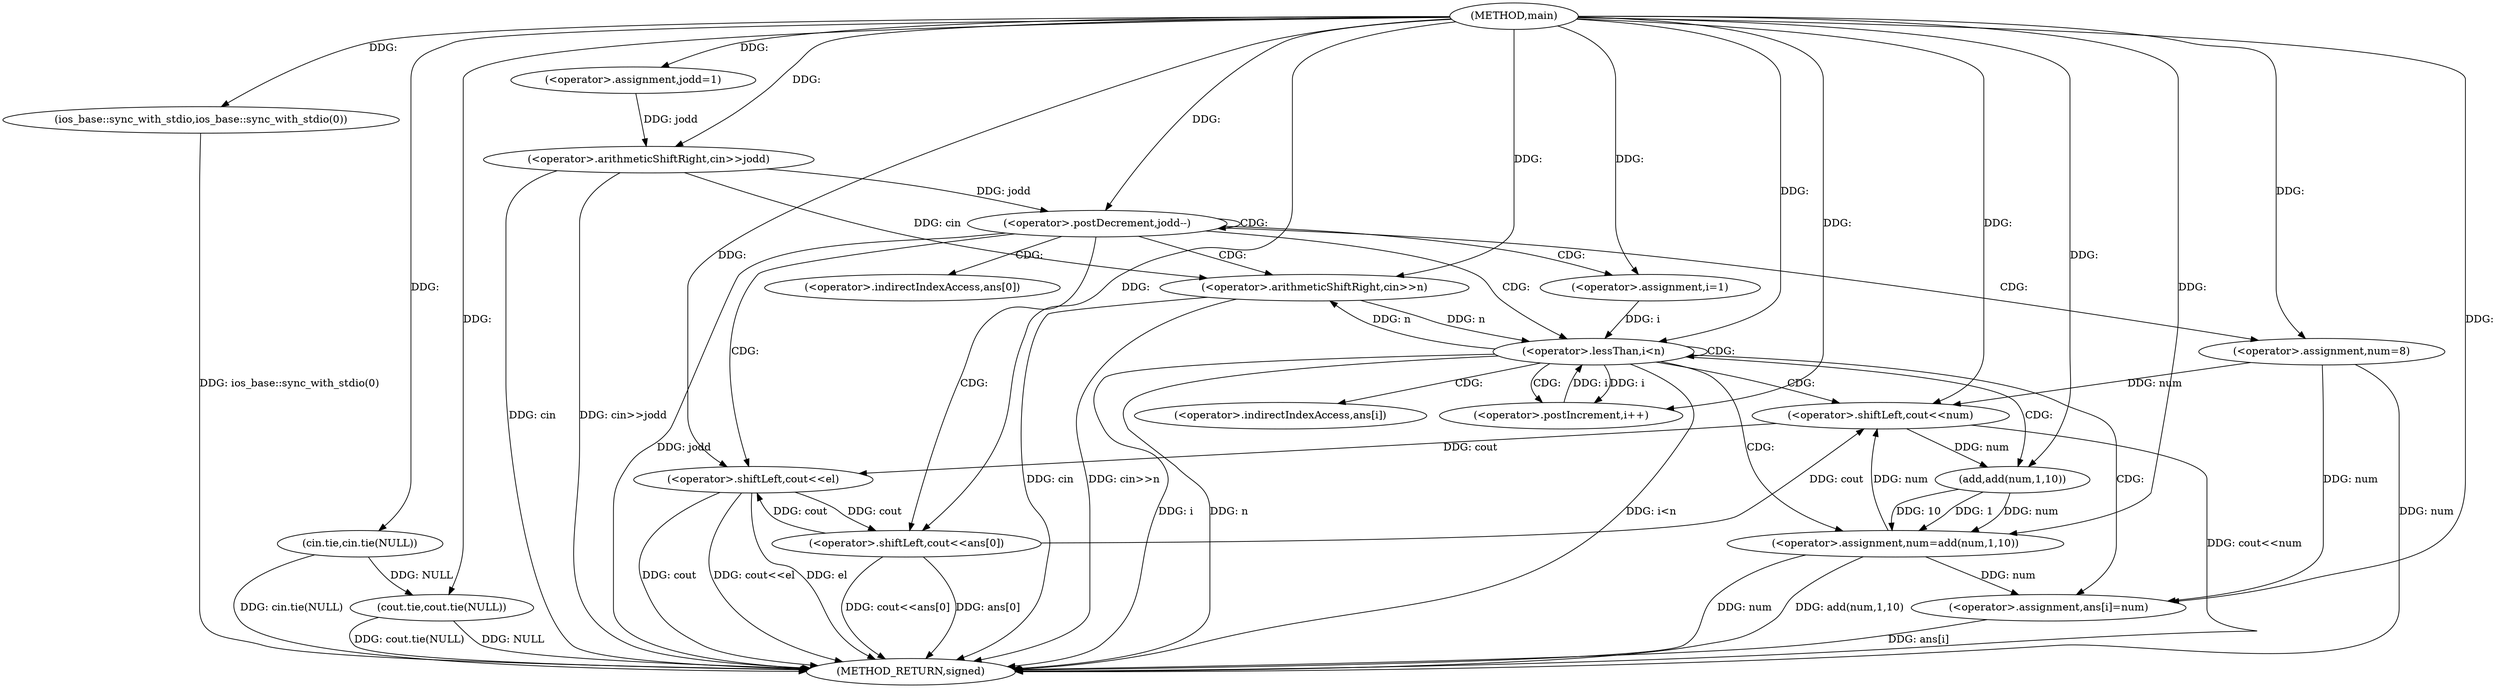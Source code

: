 digraph "main" {  
"1000361" [label = "(METHOD,main)" ]
"1000424" [label = "(METHOD_RETURN,signed)" ]
"1000363" [label = "(ios_base::sync_with_stdio,ios_base::sync_with_stdio(0))" ]
"1000365" [label = "(cin.tie,cin.tie(NULL))" ]
"1000367" [label = "(cout.tie,cout.tie(NULL))" ]
"1000373" [label = "(<operator>.assignment,jodd=1)" ]
"1000376" [label = "(<operator>.arithmeticShiftRight,cin>>jodd)" ]
"1000380" [label = "(<operator>.postDecrement,jodd--)" ]
"1000384" [label = "(<operator>.arithmeticShiftRight,cin>>n)" ]
"1000389" [label = "(<operator>.assignment,num=8)" ]
"1000392" [label = "(<operator>.shiftLeft,cout<<ans[0])" ]
"1000421" [label = "(<operator>.shiftLeft,cout<<el)" ]
"1000398" [label = "(<operator>.assignment,i=1)" ]
"1000401" [label = "(<operator>.lessThan,i<n)" ]
"1000404" [label = "(<operator>.postIncrement,i++)" ]
"1000407" [label = "(<operator>.assignment,ans[i]=num)" ]
"1000412" [label = "(<operator>.shiftLeft,cout<<num)" ]
"1000415" [label = "(<operator>.assignment,num=add(num,1,10))" ]
"1000417" [label = "(add,add(num,1,10))" ]
"1000394" [label = "(<operator>.indirectIndexAccess,ans[0])" ]
"1000408" [label = "(<operator>.indirectIndexAccess,ans[i])" ]
  "1000363" -> "1000424"  [ label = "DDG: ios_base::sync_with_stdio(0)"] 
  "1000365" -> "1000424"  [ label = "DDG: cin.tie(NULL)"] 
  "1000367" -> "1000424"  [ label = "DDG: NULL"] 
  "1000367" -> "1000424"  [ label = "DDG: cout.tie(NULL)"] 
  "1000376" -> "1000424"  [ label = "DDG: cin"] 
  "1000376" -> "1000424"  [ label = "DDG: cin>>jodd"] 
  "1000380" -> "1000424"  [ label = "DDG: jodd"] 
  "1000384" -> "1000424"  [ label = "DDG: cin"] 
  "1000384" -> "1000424"  [ label = "DDG: cin>>n"] 
  "1000389" -> "1000424"  [ label = "DDG: num"] 
  "1000392" -> "1000424"  [ label = "DDG: ans[0]"] 
  "1000392" -> "1000424"  [ label = "DDG: cout<<ans[0]"] 
  "1000401" -> "1000424"  [ label = "DDG: i"] 
  "1000401" -> "1000424"  [ label = "DDG: n"] 
  "1000401" -> "1000424"  [ label = "DDG: i<n"] 
  "1000421" -> "1000424"  [ label = "DDG: cout"] 
  "1000421" -> "1000424"  [ label = "DDG: cout<<el"] 
  "1000407" -> "1000424"  [ label = "DDG: ans[i]"] 
  "1000412" -> "1000424"  [ label = "DDG: cout<<num"] 
  "1000415" -> "1000424"  [ label = "DDG: num"] 
  "1000415" -> "1000424"  [ label = "DDG: add(num,1,10)"] 
  "1000421" -> "1000424"  [ label = "DDG: el"] 
  "1000361" -> "1000373"  [ label = "DDG: "] 
  "1000361" -> "1000363"  [ label = "DDG: "] 
  "1000361" -> "1000365"  [ label = "DDG: "] 
  "1000365" -> "1000367"  [ label = "DDG: NULL"] 
  "1000361" -> "1000367"  [ label = "DDG: "] 
  "1000361" -> "1000376"  [ label = "DDG: "] 
  "1000373" -> "1000376"  [ label = "DDG: jodd"] 
  "1000376" -> "1000380"  [ label = "DDG: jodd"] 
  "1000361" -> "1000380"  [ label = "DDG: "] 
  "1000361" -> "1000389"  [ label = "DDG: "] 
  "1000376" -> "1000384"  [ label = "DDG: cin"] 
  "1000361" -> "1000384"  [ label = "DDG: "] 
  "1000401" -> "1000384"  [ label = "DDG: n"] 
  "1000421" -> "1000392"  [ label = "DDG: cout"] 
  "1000361" -> "1000392"  [ label = "DDG: "] 
  "1000361" -> "1000398"  [ label = "DDG: "] 
  "1000392" -> "1000421"  [ label = "DDG: cout"] 
  "1000412" -> "1000421"  [ label = "DDG: cout"] 
  "1000361" -> "1000421"  [ label = "DDG: "] 
  "1000398" -> "1000401"  [ label = "DDG: i"] 
  "1000404" -> "1000401"  [ label = "DDG: i"] 
  "1000361" -> "1000401"  [ label = "DDG: "] 
  "1000384" -> "1000401"  [ label = "DDG: n"] 
  "1000401" -> "1000404"  [ label = "DDG: i"] 
  "1000361" -> "1000404"  [ label = "DDG: "] 
  "1000389" -> "1000407"  [ label = "DDG: num"] 
  "1000415" -> "1000407"  [ label = "DDG: num"] 
  "1000361" -> "1000407"  [ label = "DDG: "] 
  "1000417" -> "1000415"  [ label = "DDG: num"] 
  "1000417" -> "1000415"  [ label = "DDG: 10"] 
  "1000417" -> "1000415"  [ label = "DDG: 1"] 
  "1000392" -> "1000412"  [ label = "DDG: cout"] 
  "1000361" -> "1000412"  [ label = "DDG: "] 
  "1000389" -> "1000412"  [ label = "DDG: num"] 
  "1000415" -> "1000412"  [ label = "DDG: num"] 
  "1000361" -> "1000415"  [ label = "DDG: "] 
  "1000412" -> "1000417"  [ label = "DDG: num"] 
  "1000361" -> "1000417"  [ label = "DDG: "] 
  "1000380" -> "1000380"  [ label = "CDG: "] 
  "1000380" -> "1000398"  [ label = "CDG: "] 
  "1000380" -> "1000389"  [ label = "CDG: "] 
  "1000380" -> "1000394"  [ label = "CDG: "] 
  "1000380" -> "1000421"  [ label = "CDG: "] 
  "1000380" -> "1000392"  [ label = "CDG: "] 
  "1000380" -> "1000401"  [ label = "CDG: "] 
  "1000380" -> "1000384"  [ label = "CDG: "] 
  "1000401" -> "1000404"  [ label = "CDG: "] 
  "1000401" -> "1000407"  [ label = "CDG: "] 
  "1000401" -> "1000412"  [ label = "CDG: "] 
  "1000401" -> "1000408"  [ label = "CDG: "] 
  "1000401" -> "1000417"  [ label = "CDG: "] 
  "1000401" -> "1000415"  [ label = "CDG: "] 
  "1000401" -> "1000401"  [ label = "CDG: "] 
}
